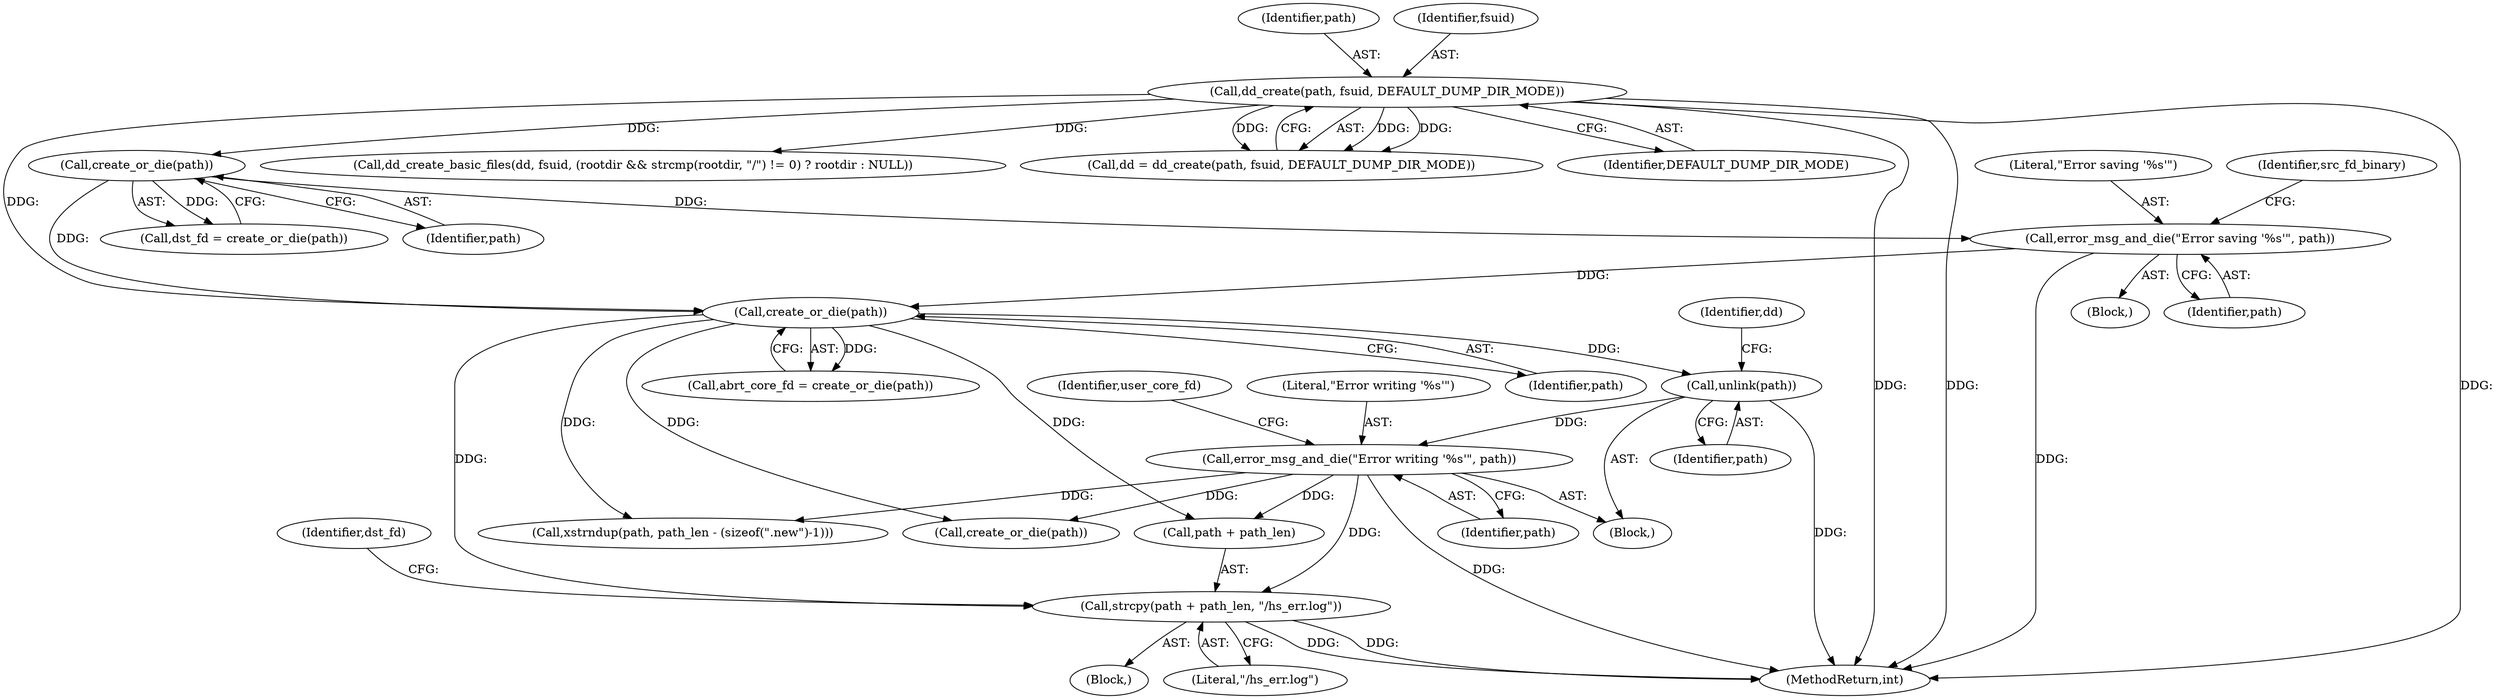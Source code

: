 digraph "0_abrt_4f2c1ddd3e3b81d2d5146b883115371f1cada9f9@API" {
"1001011" [label="(Call,strcpy(path + path_len, \"/hs_err.log\"))"];
"1000939" [label="(Call,error_msg_and_die(\"Error writing '%s'\", path))"];
"1000926" [label="(Call,unlink(path))"];
"1000901" [label="(Call,create_or_die(path))"];
"1000893" [label="(Call,error_msg_and_die(\"Error saving '%s'\", path))"];
"1000867" [label="(Call,create_or_die(path))"];
"1000618" [label="(Call,dd_create(path, fsuid, DEFAULT_DUMP_DIR_MODE))"];
"1001055" [label="(Call,xstrndup(path, path_len - (sizeof(\".new\")-1)))"];
"1000618" [label="(Call,dd_create(path, fsuid, DEFAULT_DUMP_DIR_MODE))"];
"1000630" [label="(Call,dd_create_basic_files(dd, fsuid, (rootdir && strcmp(rootdir, \"/\") != 0) ? rootdir : NULL))"];
"1000899" [label="(Call,abrt_core_fd = create_or_die(path))"];
"1001019" [label="(Call,create_or_die(path))"];
"1000929" [label="(Identifier,dd)"];
"1000927" [label="(Identifier,path)"];
"1000945" [label="(Identifier,user_core_fd)"];
"1000939" [label="(Call,error_msg_and_die(\"Error writing '%s'\", path))"];
"1000616" [label="(Call,dd = dd_create(path, fsuid, DEFAULT_DUMP_DIR_MODE))"];
"1001010" [label="(Block,)"];
"1000894" [label="(Literal,\"Error saving '%s'\")"];
"1000902" [label="(Identifier,path)"];
"1000621" [label="(Identifier,DEFAULT_DUMP_DIR_MODE)"];
"1000890" [label="(Block,)"];
"1000895" [label="(Identifier,path)"];
"1000925" [label="(Block,)"];
"1000867" [label="(Call,create_or_die(path))"];
"1001012" [label="(Call,path + path_len)"];
"1000940" [label="(Literal,\"Error writing '%s'\")"];
"1000619" [label="(Identifier,path)"];
"1000620" [label="(Identifier,fsuid)"];
"1000941" [label="(Identifier,path)"];
"1001015" [label="(Literal,\"/hs_err.log\")"];
"1001018" [label="(Identifier,dst_fd)"];
"1000926" [label="(Call,unlink(path))"];
"1000893" [label="(Call,error_msg_and_die(\"Error saving '%s'\", path))"];
"1001180" [label="(MethodReturn,int)"];
"1001011" [label="(Call,strcpy(path + path_len, \"/hs_err.log\"))"];
"1000901" [label="(Call,create_or_die(path))"];
"1000865" [label="(Call,dst_fd = create_or_die(path))"];
"1000868" [label="(Identifier,path)"];
"1000897" [label="(Identifier,src_fd_binary)"];
"1001011" -> "1001010"  [label="AST: "];
"1001011" -> "1001015"  [label="CFG: "];
"1001012" -> "1001011"  [label="AST: "];
"1001015" -> "1001011"  [label="AST: "];
"1001018" -> "1001011"  [label="CFG: "];
"1001011" -> "1001180"  [label="DDG: "];
"1001011" -> "1001180"  [label="DDG: "];
"1000939" -> "1001011"  [label="DDG: "];
"1000901" -> "1001011"  [label="DDG: "];
"1000939" -> "1000925"  [label="AST: "];
"1000939" -> "1000941"  [label="CFG: "];
"1000940" -> "1000939"  [label="AST: "];
"1000941" -> "1000939"  [label="AST: "];
"1000945" -> "1000939"  [label="CFG: "];
"1000939" -> "1001180"  [label="DDG: "];
"1000926" -> "1000939"  [label="DDG: "];
"1000939" -> "1001012"  [label="DDG: "];
"1000939" -> "1001019"  [label="DDG: "];
"1000939" -> "1001055"  [label="DDG: "];
"1000926" -> "1000925"  [label="AST: "];
"1000926" -> "1000927"  [label="CFG: "];
"1000927" -> "1000926"  [label="AST: "];
"1000929" -> "1000926"  [label="CFG: "];
"1000926" -> "1001180"  [label="DDG: "];
"1000901" -> "1000926"  [label="DDG: "];
"1000901" -> "1000899"  [label="AST: "];
"1000901" -> "1000902"  [label="CFG: "];
"1000902" -> "1000901"  [label="AST: "];
"1000899" -> "1000901"  [label="CFG: "];
"1000901" -> "1000899"  [label="DDG: "];
"1000893" -> "1000901"  [label="DDG: "];
"1000618" -> "1000901"  [label="DDG: "];
"1000867" -> "1000901"  [label="DDG: "];
"1000901" -> "1001012"  [label="DDG: "];
"1000901" -> "1001019"  [label="DDG: "];
"1000901" -> "1001055"  [label="DDG: "];
"1000893" -> "1000890"  [label="AST: "];
"1000893" -> "1000895"  [label="CFG: "];
"1000894" -> "1000893"  [label="AST: "];
"1000895" -> "1000893"  [label="AST: "];
"1000897" -> "1000893"  [label="CFG: "];
"1000893" -> "1001180"  [label="DDG: "];
"1000867" -> "1000893"  [label="DDG: "];
"1000867" -> "1000865"  [label="AST: "];
"1000867" -> "1000868"  [label="CFG: "];
"1000868" -> "1000867"  [label="AST: "];
"1000865" -> "1000867"  [label="CFG: "];
"1000867" -> "1000865"  [label="DDG: "];
"1000618" -> "1000867"  [label="DDG: "];
"1000618" -> "1000616"  [label="AST: "];
"1000618" -> "1000621"  [label="CFG: "];
"1000619" -> "1000618"  [label="AST: "];
"1000620" -> "1000618"  [label="AST: "];
"1000621" -> "1000618"  [label="AST: "];
"1000616" -> "1000618"  [label="CFG: "];
"1000618" -> "1001180"  [label="DDG: "];
"1000618" -> "1001180"  [label="DDG: "];
"1000618" -> "1001180"  [label="DDG: "];
"1000618" -> "1000616"  [label="DDG: "];
"1000618" -> "1000616"  [label="DDG: "];
"1000618" -> "1000616"  [label="DDG: "];
"1000618" -> "1000630"  [label="DDG: "];
}
